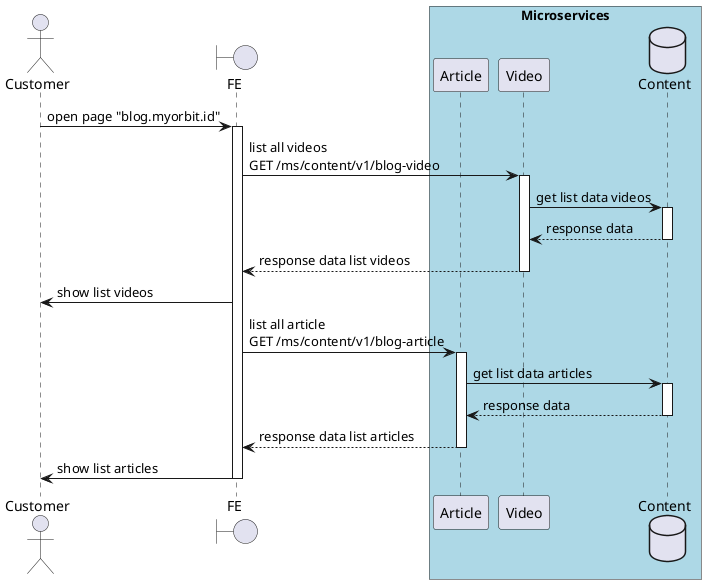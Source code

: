 @startuml article

actor "Customer" as C
boundary "FE" as FE
box "Microservices" #LightBlue
participant Article as A
participant Video as V
database Content as DB
end box

C -> FE : open page "blog.myorbit.id"
activate FE
FE -> V ++ :  list all videos \nGET /ms/content/v1/blog-video
V -> DB ++ : get list data videos
V <-- DB -- : response data
FE <-- V --: response data list videos
C <- FE : show list videos
FE -> A ++ :  list all article \nGET /ms/content/v1/blog-article
A -> DB : get list data articles
activate DB
A <-- DB : response data
deactivate DB
FE <-- A -- : response data list articles
C <- FE : show list articles
deactivate FE
 
@enduml
